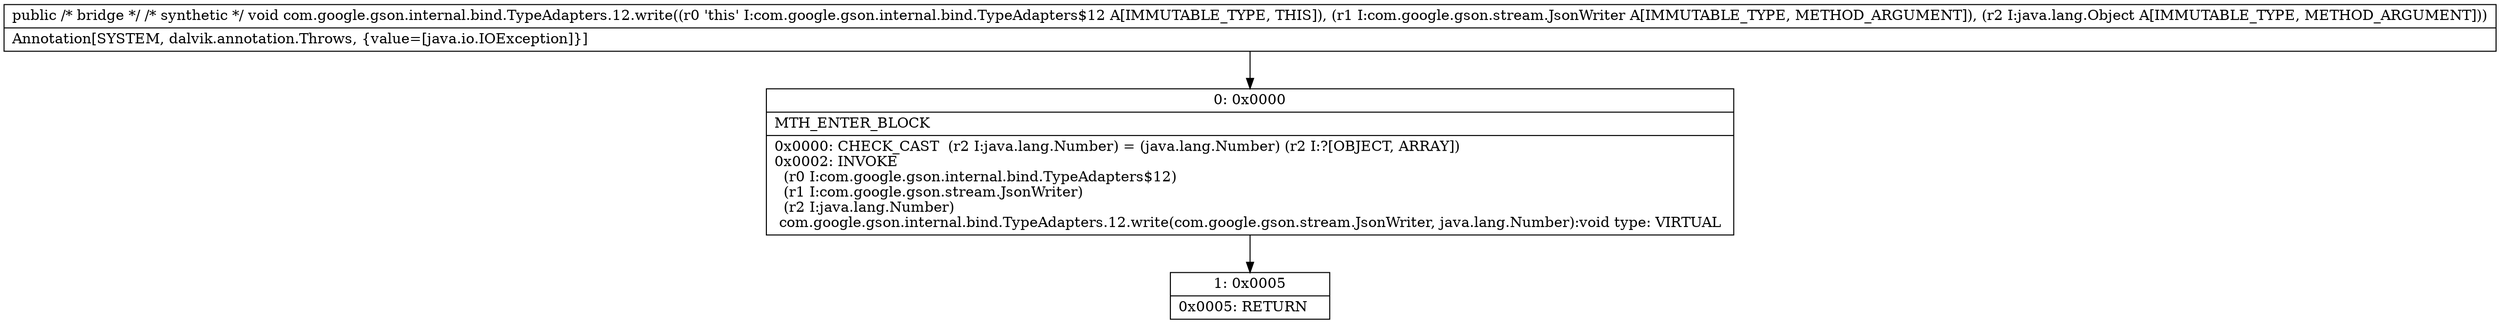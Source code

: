 digraph "CFG forcom.google.gson.internal.bind.TypeAdapters.12.write(Lcom\/google\/gson\/stream\/JsonWriter;Ljava\/lang\/Object;)V" {
Node_0 [shape=record,label="{0\:\ 0x0000|MTH_ENTER_BLOCK\l|0x0000: CHECK_CAST  (r2 I:java.lang.Number) = (java.lang.Number) (r2 I:?[OBJECT, ARRAY]) \l0x0002: INVOKE  \l  (r0 I:com.google.gson.internal.bind.TypeAdapters$12)\l  (r1 I:com.google.gson.stream.JsonWriter)\l  (r2 I:java.lang.Number)\l com.google.gson.internal.bind.TypeAdapters.12.write(com.google.gson.stream.JsonWriter, java.lang.Number):void type: VIRTUAL \l}"];
Node_1 [shape=record,label="{1\:\ 0x0005|0x0005: RETURN   \l}"];
MethodNode[shape=record,label="{public \/* bridge *\/ \/* synthetic *\/ void com.google.gson.internal.bind.TypeAdapters.12.write((r0 'this' I:com.google.gson.internal.bind.TypeAdapters$12 A[IMMUTABLE_TYPE, THIS]), (r1 I:com.google.gson.stream.JsonWriter A[IMMUTABLE_TYPE, METHOD_ARGUMENT]), (r2 I:java.lang.Object A[IMMUTABLE_TYPE, METHOD_ARGUMENT]))  | Annotation[SYSTEM, dalvik.annotation.Throws, \{value=[java.io.IOException]\}]\l}"];
MethodNode -> Node_0;
Node_0 -> Node_1;
}

